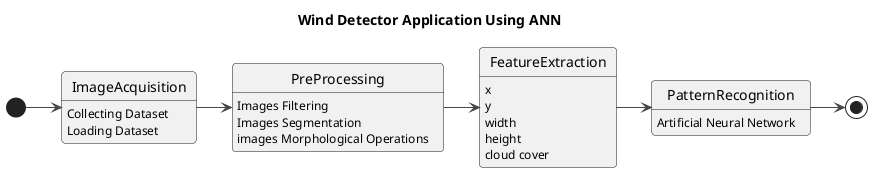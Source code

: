 @startuml
!theme vibrant

skin rose

title Wind Detector Application Using ANN

[*] -right--> ImageAcquisition
ImageAcquisition : Collecting Dataset
ImageAcquisition : Loading Dataset

ImageAcquisition -right--> PreProcessing
PreProcessing : Images Filtering
PreProcessing : Images Segmentation
PreProcessing : images Morphological Operations

PreProcessing -right--> FeatureExtraction
FeatureExtraction : x
FeatureExtraction : y
FeatureExtraction : width
FeatureExtraction : height
FeatureExtraction : cloud cover

FeatureExtraction -right--> PatternRecognition
PatternRecognition : Artificial Neural Network

PatternRecognition -right--> [*]

@enduml